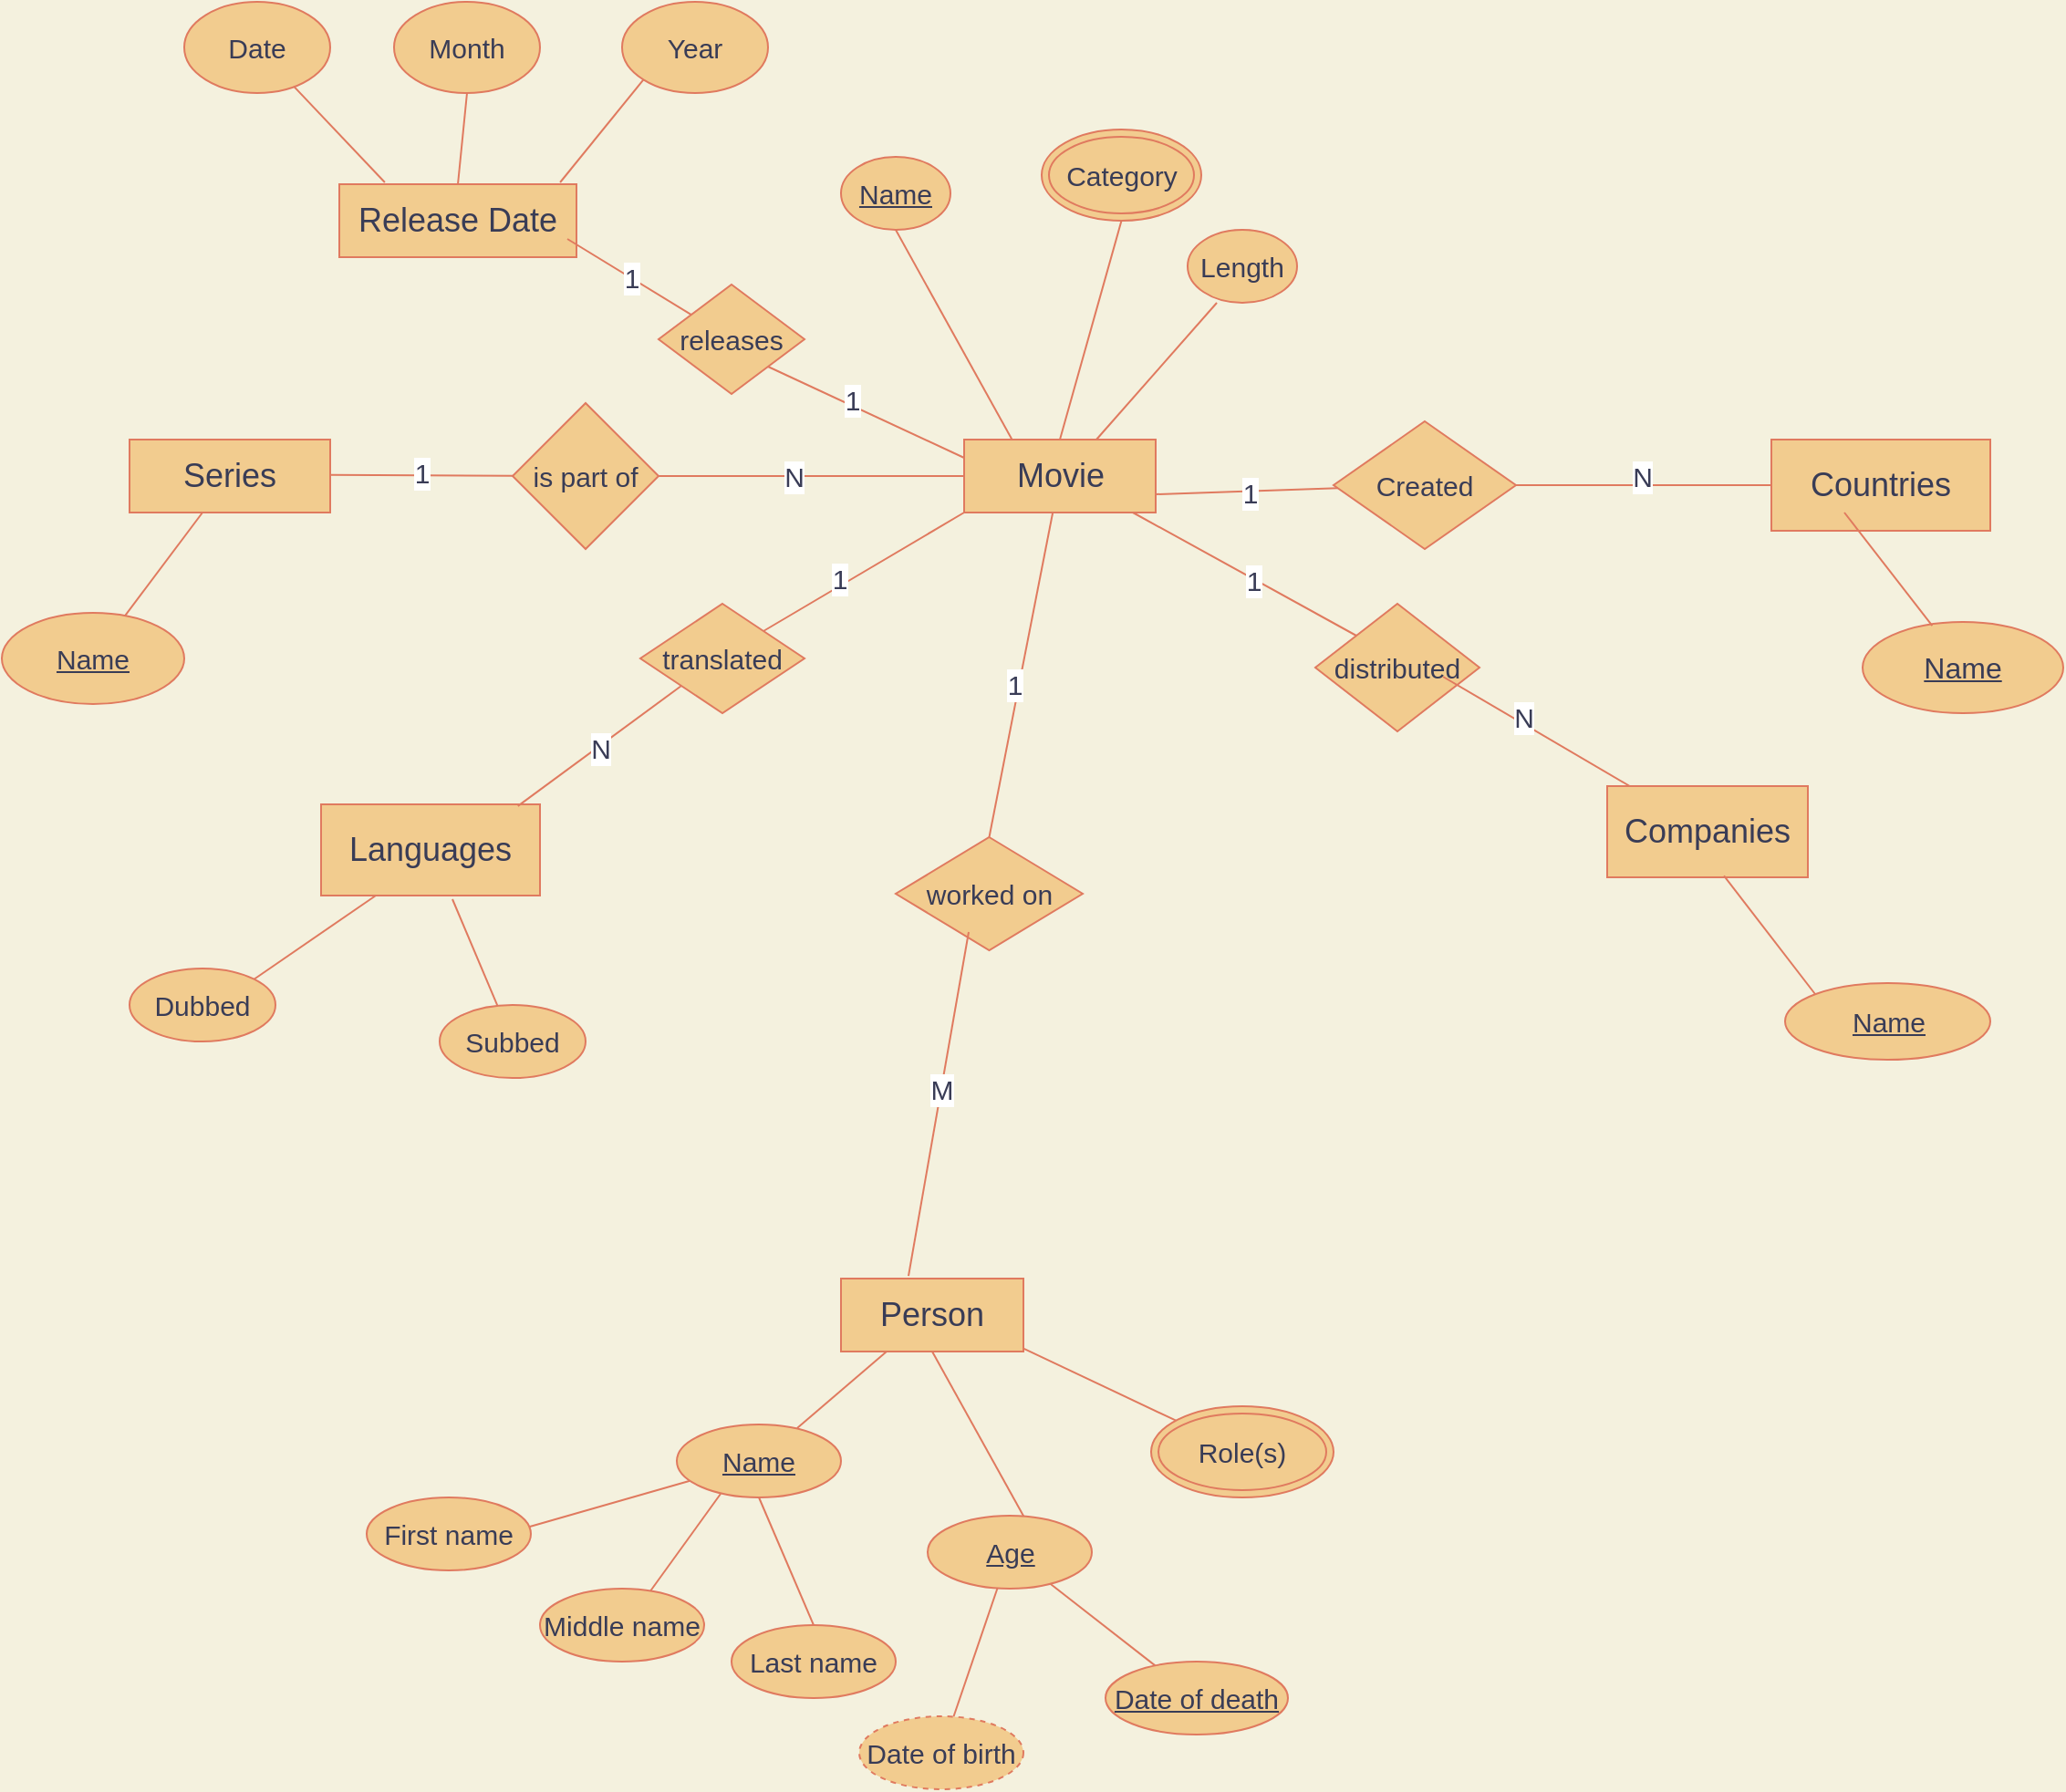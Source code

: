 <mxfile version="13.7.7" type="github">
  <diagram id="R2lEEEUBdFMjLlhIrx00" name="Page-1">
    <mxGraphModel dx="1963" dy="1822" grid="1" gridSize="10" guides="1" tooltips="1" connect="1" arrows="0" fold="1" page="1" pageScale="1" pageWidth="850" pageHeight="1100" background="#F4F1DE" math="0" shadow="0" extFonts="Permanent Marker^https://fonts.googleapis.com/css?family=Permanent+Marker">
      <root>
        <mxCell id="0" />
        <mxCell id="1" parent="0" />
        <mxCell id="QT8byqksIuODXXpdPn-B-1" value="&lt;font style=&quot;font-size: 18px&quot;&gt;Movie&lt;/font&gt;" style="rounded=0;whiteSpace=wrap;html=1;fillColor=#F2CC8F;strokeColor=#E07A5F;fontColor=#393C56;" parent="1" vertex="1">
          <mxGeometry x="407.5" y="210" width="105" height="40" as="geometry" />
        </mxCell>
        <mxCell id="QT8byqksIuODXXpdPn-B-2" value="&lt;font style=&quot;font-size: 18px&quot;&gt;Release Date&lt;/font&gt;" style="rounded=0;whiteSpace=wrap;html=1;fillColor=#F2CC8F;strokeColor=#E07A5F;fontColor=#393C56;" parent="1" vertex="1">
          <mxGeometry x="65" y="70" width="130" height="40" as="geometry" />
        </mxCell>
        <mxCell id="sR3rpR7EwdKjjfOCHWL--3" value="" style="edgeStyle=none;orthogonalLoop=1;jettySize=auto;html=1;endArrow=none;fillColor=#a0522d;fontSize=15;fontColor=#393C56;strokeColor=#E07A5F;" edge="1" parent="1" source="QT8byqksIuODXXpdPn-B-3" target="sR3rpR7EwdKjjfOCHWL--2">
          <mxGeometry relative="1" as="geometry" />
        </mxCell>
        <mxCell id="QT8byqksIuODXXpdPn-B-3" value="&lt;font style=&quot;font-size: 18px&quot;&gt;Series&lt;/font&gt;" style="rounded=0;whiteSpace=wrap;html=1;fontSize=18;fillColor=#F2CC8F;strokeColor=#E07A5F;fontColor=#393C56;" parent="1" vertex="1">
          <mxGeometry x="-50" y="210" width="110" height="40" as="geometry" />
        </mxCell>
        <mxCell id="QT8byqksIuODXXpdPn-B-4" value="&lt;font style=&quot;font-size: 18px&quot;&gt;Languages&lt;/font&gt;" style="rounded=0;whiteSpace=wrap;html=1;fillColor=#F2CC8F;strokeColor=#E07A5F;fontColor=#393C56;" parent="1" vertex="1">
          <mxGeometry x="55" y="410" width="120" height="50" as="geometry" />
        </mxCell>
        <mxCell id="QT8byqksIuODXXpdPn-B-5" value="&lt;font style=&quot;font-size: 18px&quot;&gt;Companies&lt;/font&gt;" style="rounded=0;whiteSpace=wrap;html=1;sketch=0;strokeColor=#E07A5F;fillColor=#F2CC8F;fontColor=#393C56;" parent="1" vertex="1">
          <mxGeometry x="760" y="400" width="110" height="50" as="geometry" />
        </mxCell>
        <mxCell id="QT8byqksIuODXXpdPn-B-6" value="&lt;font style=&quot;font-size: 18px&quot;&gt;Countries&lt;/font&gt;" style="rounded=0;whiteSpace=wrap;html=1;sketch=0;strokeColor=#E07A5F;fillColor=#F2CC8F;fontColor=#393C56;" parent="1" vertex="1">
          <mxGeometry x="850" y="210" width="120" height="50" as="geometry" />
        </mxCell>
        <mxCell id="QT8byqksIuODXXpdPn-B-7" value="&lt;u&gt;&lt;font style=&quot;font-size: 16px&quot;&gt;Name&lt;/font&gt;&lt;/u&gt;" style="ellipse;whiteSpace=wrap;html=1;rounded=0;fontColor=#393C56;strokeColor=#E07A5F;fillColor=#F2CC8F;sketch=0;" parent="1" vertex="1">
          <mxGeometry x="900" y="310" width="110" height="50" as="geometry" />
        </mxCell>
        <mxCell id="QT8byqksIuODXXpdPn-B-9" value="&lt;font style=&quot;font-size: 15px&quot;&gt;&lt;u&gt;Name&lt;/u&gt;&lt;/font&gt;" style="ellipse;whiteSpace=wrap;html=1;rounded=0;fontColor=#393C56;strokeColor=#E07A5F;fillColor=#F2CC8F;sketch=0;" parent="1" vertex="1">
          <mxGeometry x="857.5" y="508" width="112.5" height="42" as="geometry" />
        </mxCell>
        <mxCell id="QT8byqksIuODXXpdPn-B-11" value="Dubbed" style="ellipse;whiteSpace=wrap;html=1;rounded=0;fontColor=#393C56;strokeColor=#E07A5F;fillColor=#F2CC8F;fontSize=15;" parent="1" vertex="1">
          <mxGeometry x="-50" y="500" width="80" height="40" as="geometry" />
        </mxCell>
        <mxCell id="sR3rpR7EwdKjjfOCHWL--2" value="&lt;font style=&quot;font-size: 15px&quot;&gt;&lt;u&gt;Name&lt;/u&gt;&lt;/font&gt;" style="ellipse;whiteSpace=wrap;html=1;rounded=0;fontSize=18;fontColor=#393C56;strokeColor=#E07A5F;fillColor=#F2CC8F;" vertex="1" parent="1">
          <mxGeometry x="-120" y="305" width="100" height="50" as="geometry" />
        </mxCell>
        <mxCell id="sR3rpR7EwdKjjfOCHWL--5" value="Date" style="ellipse;whiteSpace=wrap;html=1;rounded=0;sketch=0;strokeColor=#E07A5F;fillColor=#F2CC8F;fontSize=15;fontColor=#393C56;" vertex="1" parent="1">
          <mxGeometry x="-20" y="-30" width="80" height="50" as="geometry" />
        </mxCell>
        <mxCell id="sR3rpR7EwdKjjfOCHWL--6" value="Month" style="ellipse;whiteSpace=wrap;html=1;rounded=0;sketch=0;strokeColor=#E07A5F;fillColor=#F2CC8F;fontSize=15;fontColor=#393C56;" vertex="1" parent="1">
          <mxGeometry x="95" y="-30" width="80" height="50" as="geometry" />
        </mxCell>
        <mxCell id="sR3rpR7EwdKjjfOCHWL--7" value="Year" style="ellipse;whiteSpace=wrap;html=1;rounded=0;sketch=0;strokeColor=#E07A5F;fillColor=#F2CC8F;fontSize=15;fontColor=#393C56;" vertex="1" parent="1">
          <mxGeometry x="220" y="-30" width="80" height="50" as="geometry" />
        </mxCell>
        <mxCell id="sR3rpR7EwdKjjfOCHWL--8" value="" style="endArrow=none;html=1;strokeColor=#E07A5F;fillColor=#a0522d;fontSize=15;fontColor=#393C56;exitX=0.192;exitY=-0.025;exitDx=0;exitDy=0;exitPerimeter=0;" edge="1" parent="1" source="QT8byqksIuODXXpdPn-B-2" target="sR3rpR7EwdKjjfOCHWL--5">
          <mxGeometry width="50" height="50" relative="1" as="geometry">
            <mxPoint x="80" y="110" as="sourcePoint" />
            <mxPoint x="130" y="60" as="targetPoint" />
          </mxGeometry>
        </mxCell>
        <mxCell id="sR3rpR7EwdKjjfOCHWL--9" value="" style="endArrow=none;html=1;strokeColor=#E07A5F;fillColor=#a0522d;fontSize=15;fontColor=#393C56;exitX=0.5;exitY=0;exitDx=0;exitDy=0;entryX=0.5;entryY=1;entryDx=0;entryDy=0;" edge="1" parent="1" source="QT8byqksIuODXXpdPn-B-2" target="sR3rpR7EwdKjjfOCHWL--6">
          <mxGeometry width="50" height="50" relative="1" as="geometry">
            <mxPoint x="120" y="110" as="sourcePoint" />
            <mxPoint x="170" y="60" as="targetPoint" />
          </mxGeometry>
        </mxCell>
        <mxCell id="sR3rpR7EwdKjjfOCHWL--10" value="" style="endArrow=none;html=1;strokeColor=#E07A5F;fillColor=#a0522d;fontSize=15;fontColor=#393C56;entryX=0;entryY=1;entryDx=0;entryDy=0;exitX=0.931;exitY=-0.025;exitDx=0;exitDy=0;exitPerimeter=0;" edge="1" parent="1" source="QT8byqksIuODXXpdPn-B-2" target="sR3rpR7EwdKjjfOCHWL--7">
          <mxGeometry width="50" height="50" relative="1" as="geometry">
            <mxPoint x="200" y="110" as="sourcePoint" />
            <mxPoint x="250" y="60" as="targetPoint" />
          </mxGeometry>
        </mxCell>
        <mxCell id="sR3rpR7EwdKjjfOCHWL--12" value="&lt;u&gt;Name&lt;/u&gt;" style="ellipse;whiteSpace=wrap;html=1;rounded=0;sketch=0;strokeColor=#E07A5F;fillColor=#F2CC8F;fontSize=15;fontColor=#393C56;" vertex="1" parent="1">
          <mxGeometry x="340" y="55" width="60" height="40" as="geometry" />
        </mxCell>
        <mxCell id="sR3rpR7EwdKjjfOCHWL--13" value="Length" style="ellipse;whiteSpace=wrap;html=1;rounded=0;sketch=0;strokeColor=#E07A5F;fillColor=#F2CC8F;fontSize=15;fontColor=#393C56;" vertex="1" parent="1">
          <mxGeometry x="530" y="95" width="60" height="40" as="geometry" />
        </mxCell>
        <mxCell id="sR3rpR7EwdKjjfOCHWL--14" value="" style="endArrow=none;html=1;strokeColor=#E07A5F;fillColor=#a0522d;fontSize=15;fontColor=#393C56;entryX=0.267;entryY=1;entryDx=0;entryDy=0;entryPerimeter=0;" edge="1" parent="1" target="sR3rpR7EwdKjjfOCHWL--13">
          <mxGeometry width="50" height="50" relative="1" as="geometry">
            <mxPoint x="480" y="210" as="sourcePoint" />
            <mxPoint x="500" y="190" as="targetPoint" />
          </mxGeometry>
        </mxCell>
        <mxCell id="sR3rpR7EwdKjjfOCHWL--15" value="" style="endArrow=none;html=1;strokeColor=#E07A5F;fillColor=#a0522d;fontSize=15;fontColor=#393C56;exitX=0.5;exitY=0;exitDx=0;exitDy=0;entryX=0.5;entryY=1;entryDx=0;entryDy=0;" edge="1" parent="1" source="QT8byqksIuODXXpdPn-B-1" target="sR3rpR7EwdKjjfOCHWL--44">
          <mxGeometry width="50" height="50" relative="1" as="geometry">
            <mxPoint x="400" y="220" as="sourcePoint" />
            <mxPoint x="436.25" y="180" as="targetPoint" />
          </mxGeometry>
        </mxCell>
        <mxCell id="sR3rpR7EwdKjjfOCHWL--16" value="" style="endArrow=none;html=1;strokeColor=#E07A5F;fillColor=#a0522d;fontSize=15;fontColor=#393C56;exitX=0.5;exitY=1;exitDx=0;exitDy=0;entryX=0.25;entryY=0;entryDx=0;entryDy=0;" edge="1" parent="1" source="sR3rpR7EwdKjjfOCHWL--12" target="QT8byqksIuODXXpdPn-B-1">
          <mxGeometry width="50" height="50" relative="1" as="geometry">
            <mxPoint x="370" y="170" as="sourcePoint" />
            <mxPoint x="400" y="210" as="targetPoint" />
          </mxGeometry>
        </mxCell>
        <mxCell id="sR3rpR7EwdKjjfOCHWL--18" value="" style="endArrow=none;html=1;strokeColor=#E07A5F;fillColor=#a0522d;fontSize=15;fontColor=#393C56;exitX=1;exitY=0;exitDx=0;exitDy=0;entryX=0.25;entryY=1;entryDx=0;entryDy=0;" edge="1" parent="1" source="QT8byqksIuODXXpdPn-B-11" target="QT8byqksIuODXXpdPn-B-4">
          <mxGeometry width="50" height="50" relative="1" as="geometry">
            <mxPoint x="70" y="490" as="sourcePoint" />
            <mxPoint x="120" y="440" as="targetPoint" />
          </mxGeometry>
        </mxCell>
        <mxCell id="sR3rpR7EwdKjjfOCHWL--19" value="" style="endArrow=none;html=1;strokeColor=#E07A5F;fillColor=#a0522d;fontSize=15;fontColor=#393C56;entryX=0;entryY=0;entryDx=0;entryDy=0;exitX=0.582;exitY=0.984;exitDx=0;exitDy=0;exitPerimeter=0;" edge="1" parent="1" source="QT8byqksIuODXXpdPn-B-5" target="QT8byqksIuODXXpdPn-B-9">
          <mxGeometry width="50" height="50" relative="1" as="geometry">
            <mxPoint x="626" y="460" as="sourcePoint" />
            <mxPoint x="635" y="510" as="targetPoint" />
          </mxGeometry>
        </mxCell>
        <mxCell id="sR3rpR7EwdKjjfOCHWL--20" value="" style="endArrow=none;html=1;strokeColor=#E07A5F;fillColor=#a0522d;fontSize=15;fontColor=#393C56;exitX=0.347;exitY=0.042;exitDx=0;exitDy=0;exitPerimeter=0;" edge="1" parent="1" source="QT8byqksIuODXXpdPn-B-7">
          <mxGeometry width="50" height="50" relative="1" as="geometry">
            <mxPoint x="890" y="310" as="sourcePoint" />
            <mxPoint x="890" y="250" as="targetPoint" />
          </mxGeometry>
        </mxCell>
        <mxCell id="sR3rpR7EwdKjjfOCHWL--21" value="&lt;font style=&quot;font-size: 18px&quot;&gt;Person&lt;/font&gt;" style="rounded=0;whiteSpace=wrap;html=1;sketch=0;strokeColor=#E07A5F;fillColor=#F2CC8F;fontSize=15;fontColor=#393C56;" vertex="1" parent="1">
          <mxGeometry x="340" y="670" width="100" height="40" as="geometry" />
        </mxCell>
        <mxCell id="sR3rpR7EwdKjjfOCHWL--22" value="" style="endArrow=none;html=1;strokeColor=#E07A5F;fillColor=#a0522d;fontSize=15;fontColor=#393C56;entryX=0.25;entryY=1;entryDx=0;entryDy=0;exitX=0.733;exitY=0.05;exitDx=0;exitDy=0;exitPerimeter=0;" edge="1" parent="1" source="sR3rpR7EwdKjjfOCHWL--24" target="sR3rpR7EwdKjjfOCHWL--21">
          <mxGeometry width="50" height="50" relative="1" as="geometry">
            <mxPoint x="304" y="499" as="sourcePoint" />
            <mxPoint x="346.718" y="493.282" as="targetPoint" />
          </mxGeometry>
        </mxCell>
        <mxCell id="sR3rpR7EwdKjjfOCHWL--24" value="&lt;u&gt;Name&lt;/u&gt;" style="ellipse;whiteSpace=wrap;html=1;rounded=0;sketch=0;strokeColor=#E07A5F;fillColor=#F2CC8F;fontSize=15;fontColor=#393C56;" vertex="1" parent="1">
          <mxGeometry x="250" y="750" width="90" height="40" as="geometry" />
        </mxCell>
        <mxCell id="sR3rpR7EwdKjjfOCHWL--25" value="" style="endArrow=none;html=1;strokeColor=#E07A5F;fillColor=#a0522d;fontSize=15;fontColor=#393C56;entryX=0.5;entryY=1;entryDx=0;entryDy=0;exitX=0.589;exitY=0.025;exitDx=0;exitDy=0;exitPerimeter=0;" edge="1" parent="1" source="sR3rpR7EwdKjjfOCHWL--26" target="sR3rpR7EwdKjjfOCHWL--21">
          <mxGeometry width="50" height="50" relative="1" as="geometry">
            <mxPoint x="390" y="510" as="sourcePoint" />
            <mxPoint x="385" y="470" as="targetPoint" />
          </mxGeometry>
        </mxCell>
        <mxCell id="sR3rpR7EwdKjjfOCHWL--26" value="&lt;u&gt;Age&lt;/u&gt;" style="ellipse;whiteSpace=wrap;html=1;rounded=0;sketch=0;strokeColor=#E07A5F;fillColor=#F2CC8F;fontSize=15;fontColor=#393C56;" vertex="1" parent="1">
          <mxGeometry x="387.5" y="800" width="90" height="40" as="geometry" />
        </mxCell>
        <mxCell id="sR3rpR7EwdKjjfOCHWL--27" value="" style="endArrow=none;html=1;strokeColor=#E07A5F;fillColor=#a0522d;fontSize=15;fontColor=#393C56;entryX=0.25;entryY=1;entryDx=0;entryDy=0;" edge="1" parent="1" source="sR3rpR7EwdKjjfOCHWL--39">
          <mxGeometry width="50" height="50" relative="1" as="geometry">
            <mxPoint x="471.724" y="740.004" as="sourcePoint" />
            <mxPoint x="440" y="708.28" as="targetPoint" />
          </mxGeometry>
        </mxCell>
        <mxCell id="sR3rpR7EwdKjjfOCHWL--31" value="" style="edgeStyle=none;orthogonalLoop=1;jettySize=auto;html=1;endArrow=none;strokeColor=#E07A5F;fillColor=#a0522d;fontSize=15;fontColor=#393C56;" edge="1" parent="1" source="sR3rpR7EwdKjjfOCHWL--30" target="sR3rpR7EwdKjjfOCHWL--26">
          <mxGeometry relative="1" as="geometry" />
        </mxCell>
        <mxCell id="sR3rpR7EwdKjjfOCHWL--30" value="Date of birth" style="ellipse;whiteSpace=wrap;html=1;rounded=0;sketch=0;strokeColor=#E07A5F;fillColor=#F2CC8F;fontSize=15;fontColor=#393C56;dashed=1;" vertex="1" parent="1">
          <mxGeometry x="350" y="910" width="90" height="40" as="geometry" />
        </mxCell>
        <mxCell id="sR3rpR7EwdKjjfOCHWL--32" value="" style="endArrow=none;html=1;strokeColor=#E07A5F;fillColor=#a0522d;fontSize=15;fontColor=#393C56;" edge="1" parent="1" source="sR3rpR7EwdKjjfOCHWL--33" target="sR3rpR7EwdKjjfOCHWL--26">
          <mxGeometry width="50" height="50" relative="1" as="geometry">
            <mxPoint x="474" y="619" as="sourcePoint" />
            <mxPoint x="545" y="580" as="targetPoint" />
          </mxGeometry>
        </mxCell>
        <mxCell id="sR3rpR7EwdKjjfOCHWL--33" value="&lt;u&gt;Date of death&lt;/u&gt;" style="ellipse;whiteSpace=wrap;html=1;rounded=0;sketch=0;strokeColor=#E07A5F;fillColor=#F2CC8F;fontSize=15;fontColor=#393C56;" vertex="1" parent="1">
          <mxGeometry x="485" y="880" width="100" height="40" as="geometry" />
        </mxCell>
        <mxCell id="sR3rpR7EwdKjjfOCHWL--37" value="" style="endArrow=none;html=1;strokeColor=#E07A5F;fillColor=#a0522d;fontSize=15;fontColor=#393C56;" edge="1" parent="1" target="sR3rpR7EwdKjjfOCHWL--24">
          <mxGeometry width="50" height="50" relative="1" as="geometry">
            <mxPoint x="159" y="809" as="sourcePoint" />
            <mxPoint x="230" y="770" as="targetPoint" />
          </mxGeometry>
        </mxCell>
        <mxCell id="sR3rpR7EwdKjjfOCHWL--38" value="First name" style="ellipse;whiteSpace=wrap;html=1;rounded=0;sketch=0;strokeColor=#E07A5F;fillColor=#F2CC8F;fontSize=15;fontColor=#393C56;" vertex="1" parent="1">
          <mxGeometry x="80" y="790" width="90" height="40" as="geometry" />
        </mxCell>
        <mxCell id="sR3rpR7EwdKjjfOCHWL--39" value="Role(s)" style="ellipse;shape=doubleEllipse;whiteSpace=wrap;html=1;rounded=0;sketch=0;strokeColor=#E07A5F;fillColor=#F2CC8F;fontSize=15;fontColor=#393C56;" vertex="1" parent="1">
          <mxGeometry x="510" y="740" width="100" height="50" as="geometry" />
        </mxCell>
        <mxCell id="sR3rpR7EwdKjjfOCHWL--40" value="" style="endArrow=none;html=1;strokeColor=#E07A5F;fillColor=#a0522d;fontSize=15;fontColor=#393C56;exitX=0.667;exitY=0.05;exitDx=0;exitDy=0;exitPerimeter=0;entryX=0.267;entryY=0.95;entryDx=0;entryDy=0;entryPerimeter=0;" edge="1" parent="1" source="sR3rpR7EwdKjjfOCHWL--41" target="sR3rpR7EwdKjjfOCHWL--24">
          <mxGeometry width="50" height="50" relative="1" as="geometry">
            <mxPoint x="214" y="610" as="sourcePoint" />
            <mxPoint x="280" y="800" as="targetPoint" />
          </mxGeometry>
        </mxCell>
        <mxCell id="sR3rpR7EwdKjjfOCHWL--41" value="Middle name" style="ellipse;whiteSpace=wrap;html=1;rounded=0;sketch=0;strokeColor=#E07A5F;fillColor=#F2CC8F;fontSize=15;fontColor=#393C56;" vertex="1" parent="1">
          <mxGeometry x="175" y="840" width="90" height="40" as="geometry" />
        </mxCell>
        <mxCell id="sR3rpR7EwdKjjfOCHWL--42" value="" style="endArrow=none;html=1;strokeColor=#E07A5F;fillColor=#a0522d;fontSize=15;fontColor=#393C56;entryX=0.5;entryY=1;entryDx=0;entryDy=0;exitX=0.5;exitY=0;exitDx=0;exitDy=0;" edge="1" parent="1" source="sR3rpR7EwdKjjfOCHWL--43" target="sR3rpR7EwdKjjfOCHWL--24">
          <mxGeometry width="50" height="50" relative="1" as="geometry">
            <mxPoint x="294" y="669" as="sourcePoint" />
            <mxPoint x="365" y="630" as="targetPoint" />
          </mxGeometry>
        </mxCell>
        <mxCell id="sR3rpR7EwdKjjfOCHWL--43" value="Last name" style="ellipse;whiteSpace=wrap;html=1;rounded=0;sketch=0;strokeColor=#E07A5F;fillColor=#F2CC8F;fontSize=15;fontColor=#393C56;" vertex="1" parent="1">
          <mxGeometry x="280" y="860" width="90" height="40" as="geometry" />
        </mxCell>
        <mxCell id="sR3rpR7EwdKjjfOCHWL--44" value="&lt;span&gt;Category&lt;/span&gt;" style="ellipse;shape=doubleEllipse;whiteSpace=wrap;html=1;rounded=0;sketch=0;strokeColor=#E07A5F;fillColor=#F2CC8F;fontSize=15;fontColor=#393C56;" vertex="1" parent="1">
          <mxGeometry x="450" y="40" width="87.5" height="50" as="geometry" />
        </mxCell>
        <mxCell id="sR3rpR7EwdKjjfOCHWL--46" value="Subbed" style="ellipse;whiteSpace=wrap;html=1;rounded=0;fontColor=#393C56;strokeColor=#E07A5F;fillColor=#F2CC8F;fontSize=15;" vertex="1" parent="1">
          <mxGeometry x="120" y="520" width="80" height="40" as="geometry" />
        </mxCell>
        <mxCell id="sR3rpR7EwdKjjfOCHWL--47" value="" style="endArrow=none;html=1;strokeColor=#E07A5F;fillColor=#a0522d;fontSize=15;fontColor=#393C56;entryX=0.6;entryY=1.04;entryDx=0;entryDy=0;entryPerimeter=0;" edge="1" parent="1" source="sR3rpR7EwdKjjfOCHWL--46" target="QT8byqksIuODXXpdPn-B-4">
          <mxGeometry width="50" height="50" relative="1" as="geometry">
            <mxPoint x="155" y="490" as="sourcePoint" />
            <mxPoint x="205" y="440" as="targetPoint" />
          </mxGeometry>
        </mxCell>
        <mxCell id="sR3rpR7EwdKjjfOCHWL--48" value="Created" style="rhombus;whiteSpace=wrap;html=1;rounded=0;sketch=0;strokeColor=#E07A5F;fillColor=#F2CC8F;fontSize=15;fontColor=#393C56;" vertex="1" parent="1">
          <mxGeometry x="610" y="200" width="100" height="70" as="geometry" />
        </mxCell>
        <mxCell id="sR3rpR7EwdKjjfOCHWL--49" value="" style="endArrow=none;html=1;strokeColor=#E07A5F;fillColor=#a0522d;fontSize=15;fontColor=#393C56;exitX=1;exitY=0.75;exitDx=0;exitDy=0;" edge="1" parent="1" source="QT8byqksIuODXXpdPn-B-1" target="sR3rpR7EwdKjjfOCHWL--48">
          <mxGeometry width="50" height="50" relative="1" as="geometry">
            <mxPoint x="570" y="400" as="sourcePoint" />
            <mxPoint x="620" y="350" as="targetPoint" />
          </mxGeometry>
        </mxCell>
        <mxCell id="sR3rpR7EwdKjjfOCHWL--52" value="1" style="edgeLabel;html=1;align=center;verticalAlign=middle;resizable=0;points=[];fontSize=15;fontColor=#393C56;" vertex="1" connectable="0" parent="sR3rpR7EwdKjjfOCHWL--49">
          <mxGeometry x="0.017" relative="1" as="geometry">
            <mxPoint as="offset" />
          </mxGeometry>
        </mxCell>
        <mxCell id="sR3rpR7EwdKjjfOCHWL--51" value="" style="endArrow=none;html=1;strokeColor=#E07A5F;fillColor=#a0522d;fontSize=15;fontColor=#393C56;exitX=1;exitY=0.5;exitDx=0;exitDy=0;" edge="1" parent="1" source="sR3rpR7EwdKjjfOCHWL--48" target="QT8byqksIuODXXpdPn-B-6">
          <mxGeometry width="50" height="50" relative="1" as="geometry">
            <mxPoint x="710" y="241" as="sourcePoint" />
            <mxPoint x="740" y="310" as="targetPoint" />
          </mxGeometry>
        </mxCell>
        <mxCell id="sR3rpR7EwdKjjfOCHWL--53" value="N" style="edgeLabel;html=1;align=center;verticalAlign=middle;resizable=0;points=[];fontSize=15;fontColor=#393C56;" vertex="1" connectable="0" parent="sR3rpR7EwdKjjfOCHWL--51">
          <mxGeometry x="-0.021" y="5" relative="1" as="geometry">
            <mxPoint as="offset" />
          </mxGeometry>
        </mxCell>
        <mxCell id="sR3rpR7EwdKjjfOCHWL--54" value="translated" style="rhombus;whiteSpace=wrap;html=1;rounded=0;sketch=0;strokeColor=#E07A5F;fillColor=#F2CC8F;fontSize=15;fontColor=#393C56;" vertex="1" parent="1">
          <mxGeometry x="230" y="300" width="90" height="60" as="geometry" />
        </mxCell>
        <mxCell id="sR3rpR7EwdKjjfOCHWL--55" value="" style="endArrow=none;html=1;strokeColor=#E07A5F;fillColor=#a0522d;fontSize=15;fontColor=#393C56;entryX=0;entryY=1;entryDx=0;entryDy=0;exitX=0.899;exitY=0.019;exitDx=0;exitDy=0;exitPerimeter=0;" edge="1" parent="1" source="QT8byqksIuODXXpdPn-B-4" target="sR3rpR7EwdKjjfOCHWL--54">
          <mxGeometry width="50" height="50" relative="1" as="geometry">
            <mxPoint x="210" y="390" as="sourcePoint" />
            <mxPoint x="260" y="340" as="targetPoint" />
          </mxGeometry>
        </mxCell>
        <mxCell id="sR3rpR7EwdKjjfOCHWL--58" value="N" style="edgeLabel;html=1;align=center;verticalAlign=middle;resizable=0;points=[];fontSize=15;fontColor=#393C56;" vertex="1" connectable="0" parent="sR3rpR7EwdKjjfOCHWL--55">
          <mxGeometry x="-0.013" y="-1" relative="1" as="geometry">
            <mxPoint as="offset" />
          </mxGeometry>
        </mxCell>
        <mxCell id="sR3rpR7EwdKjjfOCHWL--56" value="" style="endArrow=none;html=1;strokeColor=#E07A5F;fillColor=#a0522d;fontSize=15;fontColor=#393C56;exitX=1;exitY=0;exitDx=0;exitDy=0;entryX=0;entryY=1;entryDx=0;entryDy=0;" edge="1" parent="1" source="sR3rpR7EwdKjjfOCHWL--54" target="QT8byqksIuODXXpdPn-B-1">
          <mxGeometry width="50" height="50" relative="1" as="geometry">
            <mxPoint x="320" y="310" as="sourcePoint" />
            <mxPoint x="400" y="250" as="targetPoint" />
          </mxGeometry>
        </mxCell>
        <mxCell id="sR3rpR7EwdKjjfOCHWL--57" value="1" style="edgeLabel;html=1;align=center;verticalAlign=middle;resizable=0;points=[];fontSize=15;fontColor=#393C56;" vertex="1" connectable="0" parent="sR3rpR7EwdKjjfOCHWL--56">
          <mxGeometry x="-0.221" y="4" relative="1" as="geometry">
            <mxPoint as="offset" />
          </mxGeometry>
        </mxCell>
        <mxCell id="sR3rpR7EwdKjjfOCHWL--59" value="is part of" style="rhombus;whiteSpace=wrap;html=1;rounded=0;sketch=0;strokeColor=#E07A5F;fillColor=#F2CC8F;fontSize=15;fontColor=#393C56;" vertex="1" parent="1">
          <mxGeometry x="160" y="190" width="80" height="80" as="geometry" />
        </mxCell>
        <mxCell id="sR3rpR7EwdKjjfOCHWL--60" value="" style="endArrow=none;html=1;strokeColor=#E07A5F;fillColor=#a0522d;fontSize=15;fontColor=#393C56;" edge="1" parent="1" target="sR3rpR7EwdKjjfOCHWL--59">
          <mxGeometry width="50" height="50" relative="1" as="geometry">
            <mxPoint x="60" y="229.41" as="sourcePoint" />
            <mxPoint x="130" y="229.41" as="targetPoint" />
          </mxGeometry>
        </mxCell>
        <mxCell id="sR3rpR7EwdKjjfOCHWL--62" value="1" style="edgeLabel;html=1;align=center;verticalAlign=middle;resizable=0;points=[];fontSize=15;fontColor=#393C56;" vertex="1" connectable="0" parent="sR3rpR7EwdKjjfOCHWL--60">
          <mxGeometry x="-0.026" y="2" relative="1" as="geometry">
            <mxPoint x="1" as="offset" />
          </mxGeometry>
        </mxCell>
        <mxCell id="sR3rpR7EwdKjjfOCHWL--61" value="" style="endArrow=none;html=1;strokeColor=#E07A5F;fillColor=#a0522d;fontSize=15;fontColor=#393C56;entryX=0;entryY=0.5;entryDx=0;entryDy=0;exitX=1;exitY=0.5;exitDx=0;exitDy=0;" edge="1" parent="1" source="sR3rpR7EwdKjjfOCHWL--59" target="QT8byqksIuODXXpdPn-B-1">
          <mxGeometry width="50" height="50" relative="1" as="geometry">
            <mxPoint x="250" y="260" as="sourcePoint" />
            <mxPoint x="300" y="210" as="targetPoint" />
          </mxGeometry>
        </mxCell>
        <mxCell id="sR3rpR7EwdKjjfOCHWL--63" value="N" style="edgeLabel;html=1;align=center;verticalAlign=middle;resizable=0;points=[];fontSize=15;fontColor=#393C56;" vertex="1" connectable="0" parent="sR3rpR7EwdKjjfOCHWL--61">
          <mxGeometry x="-0.135" relative="1" as="geometry">
            <mxPoint x="1" as="offset" />
          </mxGeometry>
        </mxCell>
        <mxCell id="sR3rpR7EwdKjjfOCHWL--64" value="releases" style="rhombus;whiteSpace=wrap;html=1;rounded=0;sketch=0;strokeColor=#E07A5F;fillColor=#F2CC8F;fontSize=15;fontColor=#393C56;" vertex="1" parent="1">
          <mxGeometry x="240" y="125" width="80" height="60" as="geometry" />
        </mxCell>
        <mxCell id="sR3rpR7EwdKjjfOCHWL--65" value="" style="endArrow=none;html=1;strokeColor=#E07A5F;fillColor=#a0522d;fontSize=15;fontColor=#393C56;entryX=1;entryY=1;entryDx=0;entryDy=0;exitX=0;exitY=0.25;exitDx=0;exitDy=0;" edge="1" parent="1" source="QT8byqksIuODXXpdPn-B-1" target="sR3rpR7EwdKjjfOCHWL--64">
          <mxGeometry width="50" height="50" relative="1" as="geometry">
            <mxPoint x="430" y="230" as="sourcePoint" />
            <mxPoint x="480" y="180" as="targetPoint" />
          </mxGeometry>
        </mxCell>
        <mxCell id="sR3rpR7EwdKjjfOCHWL--68" value="1" style="edgeLabel;html=1;align=center;verticalAlign=middle;resizable=0;points=[];fontSize=15;fontColor=#393C56;" vertex="1" connectable="0" parent="sR3rpR7EwdKjjfOCHWL--65">
          <mxGeometry x="0.168" y="-3" relative="1" as="geometry">
            <mxPoint as="offset" />
          </mxGeometry>
        </mxCell>
        <mxCell id="sR3rpR7EwdKjjfOCHWL--66" value="" style="endArrow=none;html=1;strokeColor=#E07A5F;fillColor=#a0522d;fontSize=15;fontColor=#393C56;" edge="1" parent="1" source="sR3rpR7EwdKjjfOCHWL--64">
          <mxGeometry width="50" height="50" relative="1" as="geometry">
            <mxPoint x="140" y="150" as="sourcePoint" />
            <mxPoint x="190" y="100" as="targetPoint" />
          </mxGeometry>
        </mxCell>
        <mxCell id="sR3rpR7EwdKjjfOCHWL--67" value="1" style="edgeLabel;html=1;align=center;verticalAlign=middle;resizable=0;points=[];fontSize=15;fontColor=#393C56;" vertex="1" connectable="0" parent="sR3rpR7EwdKjjfOCHWL--66">
          <mxGeometry x="-0.021" y="-1" relative="1" as="geometry">
            <mxPoint as="offset" />
          </mxGeometry>
        </mxCell>
        <mxCell id="sR3rpR7EwdKjjfOCHWL--69" value="distributed" style="rhombus;whiteSpace=wrap;html=1;rounded=0;sketch=0;strokeColor=#E07A5F;fillColor=#F2CC8F;fontSize=15;fontColor=#393C56;" vertex="1" parent="1">
          <mxGeometry x="600" y="300" width="90" height="70" as="geometry" />
        </mxCell>
        <mxCell id="sR3rpR7EwdKjjfOCHWL--70" value="" style="endArrow=none;html=1;strokeColor=#E07A5F;fillColor=#a0522d;fontSize=15;fontColor=#393C56;exitX=0;exitY=0;exitDx=0;exitDy=0;" edge="1" parent="1" source="sR3rpR7EwdKjjfOCHWL--69">
          <mxGeometry width="50" height="50" relative="1" as="geometry">
            <mxPoint x="440" y="290" as="sourcePoint" />
            <mxPoint x="500" y="250" as="targetPoint" />
          </mxGeometry>
        </mxCell>
        <mxCell id="sR3rpR7EwdKjjfOCHWL--72" value="1" style="edgeLabel;html=1;align=center;verticalAlign=middle;resizable=0;points=[];fontSize=15;fontColor=#393C56;" vertex="1" connectable="0" parent="sR3rpR7EwdKjjfOCHWL--70">
          <mxGeometry x="-0.075" y="1" relative="1" as="geometry">
            <mxPoint as="offset" />
          </mxGeometry>
        </mxCell>
        <mxCell id="sR3rpR7EwdKjjfOCHWL--71" value="" style="endArrow=none;html=1;strokeColor=#E07A5F;fillColor=#a0522d;fontSize=15;fontColor=#393C56;" edge="1" parent="1" target="QT8byqksIuODXXpdPn-B-5">
          <mxGeometry width="50" height="50" relative="1" as="geometry">
            <mxPoint x="670" y="340" as="sourcePoint" />
            <mxPoint x="660" y="320" as="targetPoint" />
          </mxGeometry>
        </mxCell>
        <mxCell id="sR3rpR7EwdKjjfOCHWL--73" value="N" style="edgeLabel;html=1;align=center;verticalAlign=middle;resizable=0;points=[];fontSize=15;fontColor=#393C56;" vertex="1" connectable="0" parent="sR3rpR7EwdKjjfOCHWL--71">
          <mxGeometry x="-0.184" y="3" relative="1" as="geometry">
            <mxPoint as="offset" />
          </mxGeometry>
        </mxCell>
        <mxCell id="sR3rpR7EwdKjjfOCHWL--75" value="worked on" style="rhombus;whiteSpace=wrap;html=1;rounded=0;sketch=0;strokeColor=#E07A5F;fillColor=#F2CC8F;fontSize=15;fontColor=#393C56;" vertex="1" parent="1">
          <mxGeometry x="370" y="428" width="102.5" height="62" as="geometry" />
        </mxCell>
        <mxCell id="sR3rpR7EwdKjjfOCHWL--76" value="" style="endArrow=none;html=1;strokeColor=#E07A5F;fillColor=#a0522d;fontSize=15;fontColor=#393C56;exitX=0.37;exitY=-0.035;exitDx=0;exitDy=0;exitPerimeter=0;" edge="1" parent="1" source="sR3rpR7EwdKjjfOCHWL--21">
          <mxGeometry width="50" height="50" relative="1" as="geometry">
            <mxPoint x="550" y="570" as="sourcePoint" />
            <mxPoint x="410" y="480" as="targetPoint" />
          </mxGeometry>
        </mxCell>
        <mxCell id="sR3rpR7EwdKjjfOCHWL--78" value="M" style="edgeLabel;html=1;align=center;verticalAlign=middle;resizable=0;points=[];fontSize=15;fontColor=#393C56;" vertex="1" connectable="0" parent="sR3rpR7EwdKjjfOCHWL--76">
          <mxGeometry x="0.085" relative="1" as="geometry">
            <mxPoint as="offset" />
          </mxGeometry>
        </mxCell>
        <mxCell id="sR3rpR7EwdKjjfOCHWL--77" value="" style="endArrow=none;html=1;strokeColor=#E07A5F;fillColor=#a0522d;fontSize=15;fontColor=#393C56;exitX=0.5;exitY=0;exitDx=0;exitDy=0;" edge="1" parent="1" source="sR3rpR7EwdKjjfOCHWL--75" target="QT8byqksIuODXXpdPn-B-1">
          <mxGeometry width="50" height="50" relative="1" as="geometry">
            <mxPoint x="550" y="570" as="sourcePoint" />
            <mxPoint x="600" y="520" as="targetPoint" />
          </mxGeometry>
        </mxCell>
        <mxCell id="sR3rpR7EwdKjjfOCHWL--79" value="1" style="edgeLabel;html=1;align=center;verticalAlign=middle;resizable=0;points=[];fontSize=15;fontColor=#393C56;" vertex="1" connectable="0" parent="sR3rpR7EwdKjjfOCHWL--77">
          <mxGeometry x="-0.061" y="3" relative="1" as="geometry">
            <mxPoint as="offset" />
          </mxGeometry>
        </mxCell>
      </root>
    </mxGraphModel>
  </diagram>
</mxfile>
